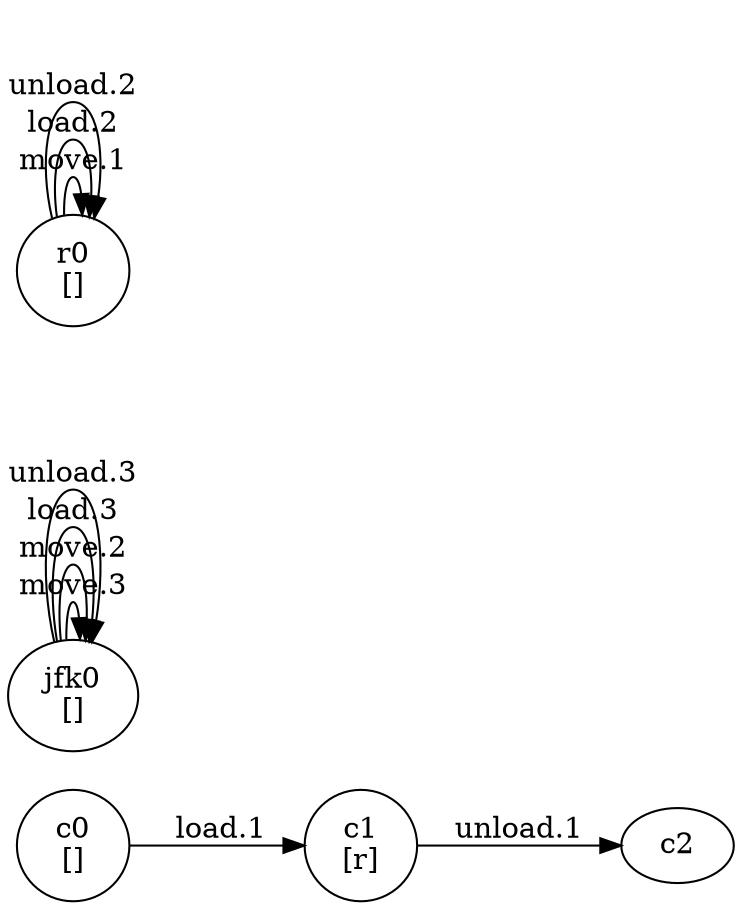 digraph genstates {
size="7.5,10"
rankdir = LR
c0 [label="c0\n[]"]
c1 [label="c1\n[r]"]
jfk0 [label="jfk0\n[]"]
r0 [label="r0\n[]"]
c0 -> c1 [label="load.1"];
c1 -> c2 [label="unload.1"];
jfk0 -> jfk0 [label="move.3"];
jfk0 -> jfk0 [label="move.2"];
jfk0 -> jfk0 [label="load.3"];
jfk0 -> jfk0 [label="unload.3"];
r0 -> r0 [label="move.1"];
r0 -> r0 [label="load.2"];
r0 -> r0 [label="unload.2"];
}
